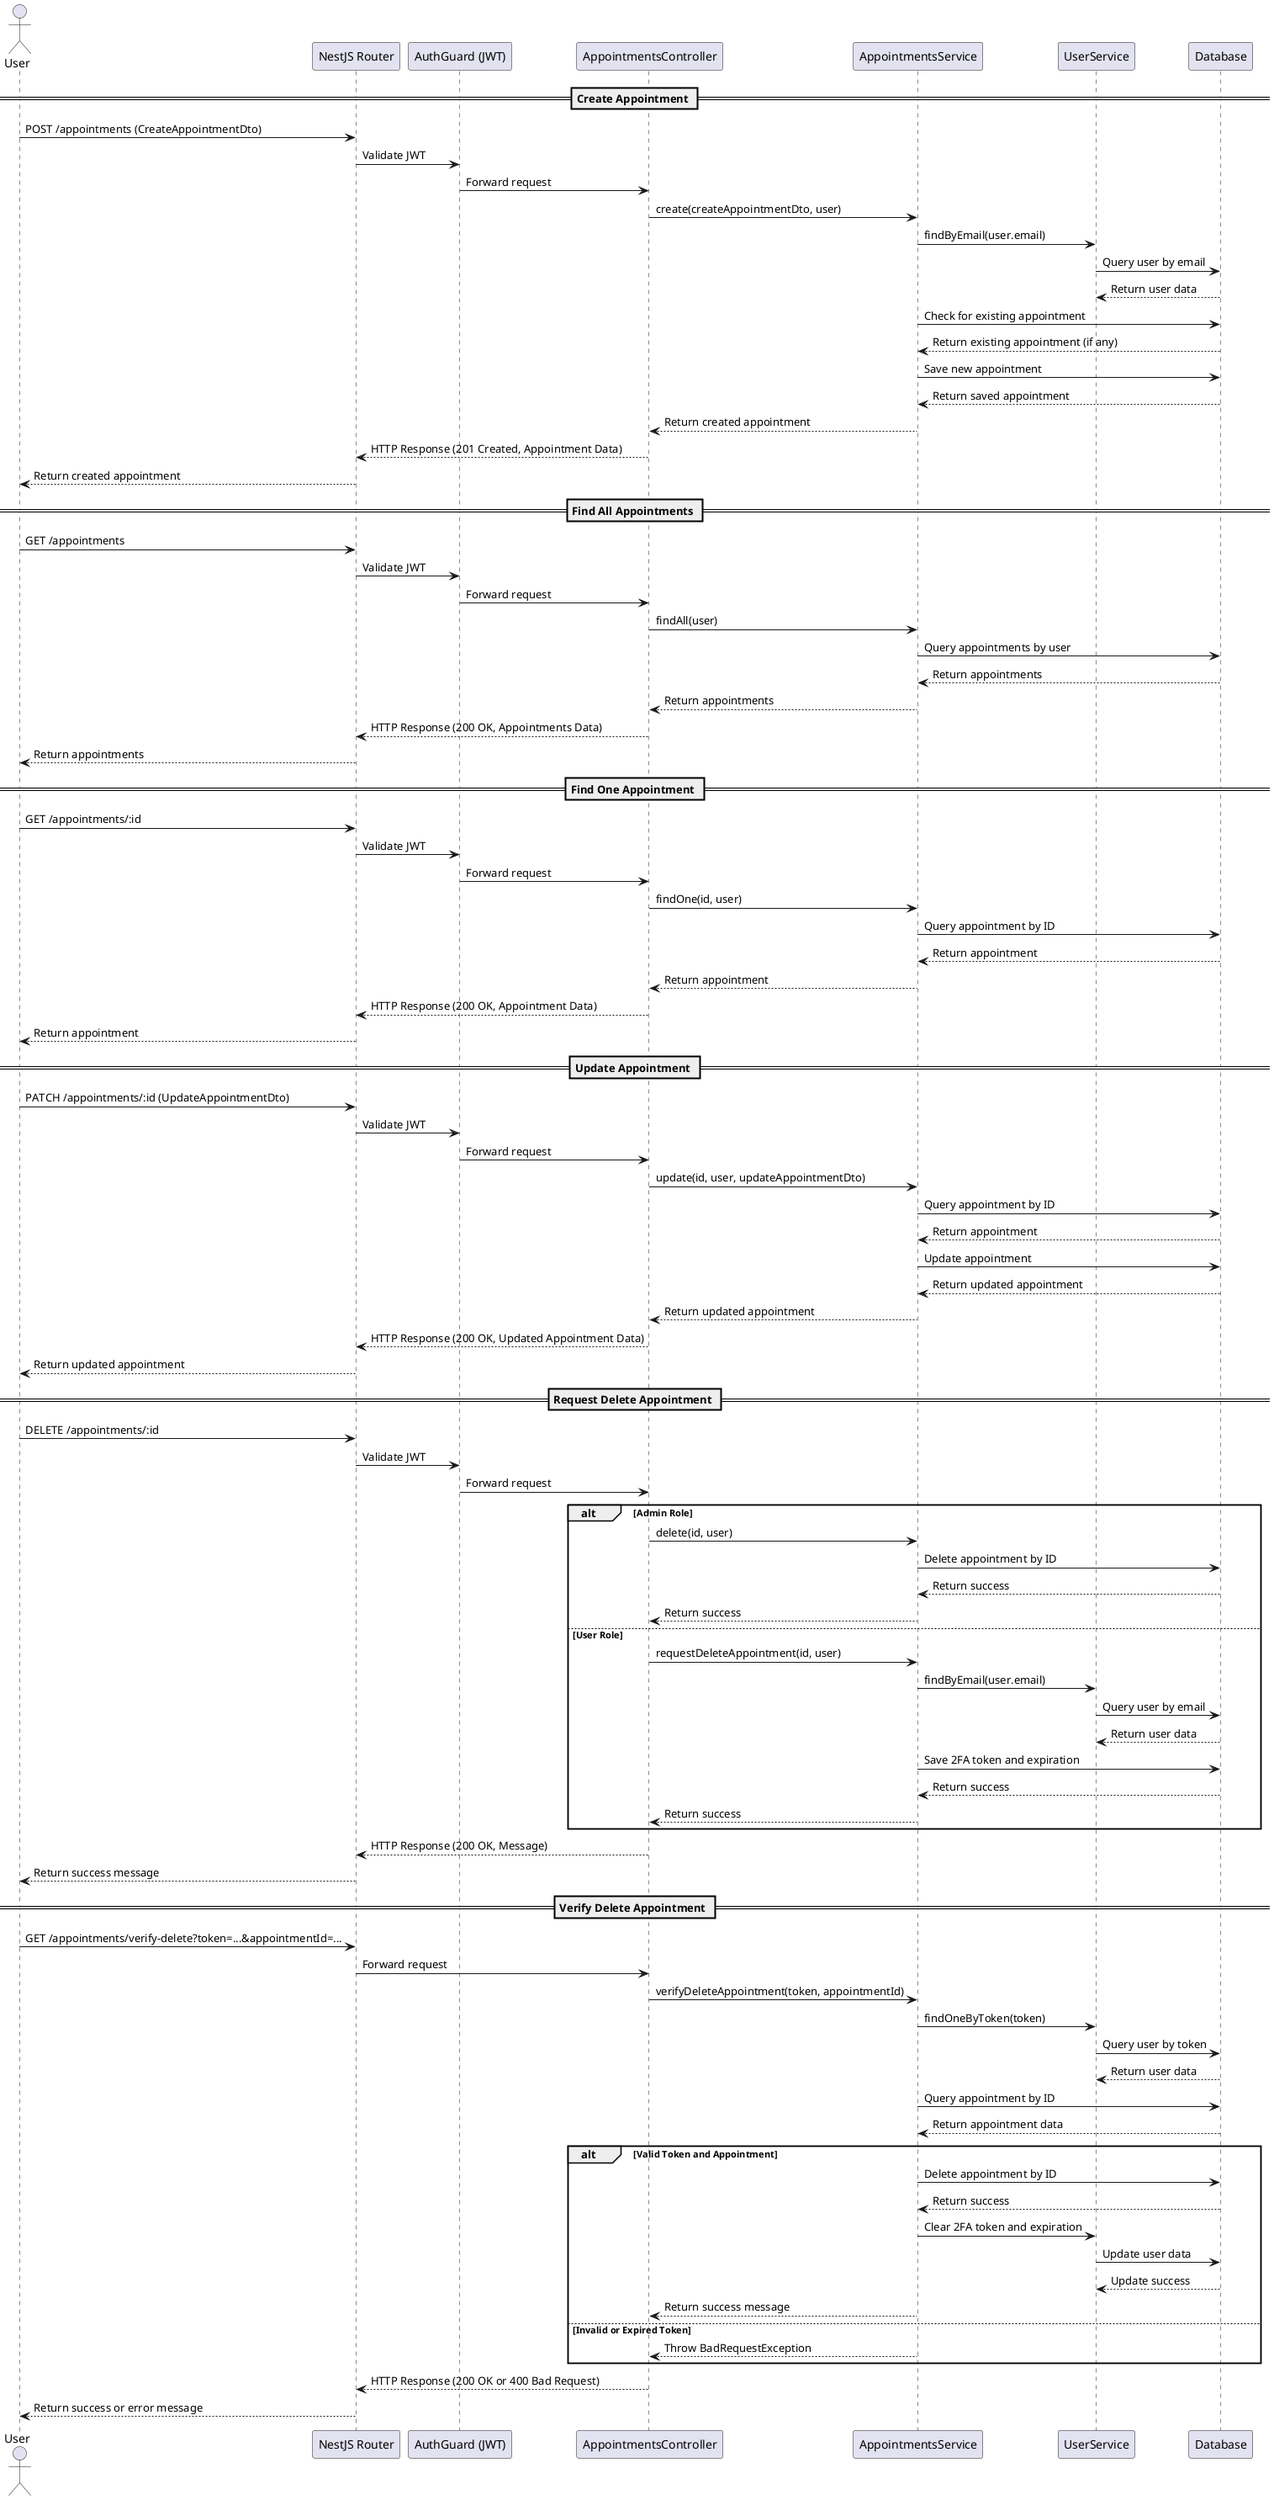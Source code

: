 @startuml

actor User
participant "NestJS Router" as Router
participant "AuthGuard (JWT)" as AuthGuard
participant "AppointmentsController" as Controller
participant "AppointmentsService" as Service
participant "UserService" as UserService
participant "Database" as Database

== Create Appointment ==
User -> Router: POST /appointments (CreateAppointmentDto)
Router -> AuthGuard: Validate JWT
AuthGuard -> Controller: Forward request
Controller -> Service: create(createAppointmentDto, user)
Service -> UserService: findByEmail(user.email)
UserService -> Database: Query user by email
Database --> UserService: Return user data
Service -> Database: Check for existing appointment
Database --> Service: Return existing appointment (if any)
Service -> Database: Save new appointment
Database --> Service: Return saved appointment
Service --> Controller: Return created appointment
Controller --> Router: HTTP Response (201 Created, Appointment Data)
Router --> User: Return created appointment

== Find All Appointments ==
User -> Router: GET /appointments
Router -> AuthGuard: Validate JWT
AuthGuard -> Controller: Forward request
Controller -> Service: findAll(user)
Service -> Database: Query appointments by user
Database --> Service: Return appointments
Service --> Controller: Return appointments
Controller --> Router: HTTP Response (200 OK, Appointments Data)
Router --> User: Return appointments

== Find One Appointment ==
User -> Router: GET /appointments/:id
Router -> AuthGuard: Validate JWT
AuthGuard -> Controller: Forward request
Controller -> Service: findOne(id, user)
Service -> Database: Query appointment by ID
Database --> Service: Return appointment
Service --> Controller: Return appointment
Controller --> Router: HTTP Response (200 OK, Appointment Data)
Router --> User: Return appointment

== Update Appointment ==
User -> Router: PATCH /appointments/:id (UpdateAppointmentDto)
Router -> AuthGuard: Validate JWT
AuthGuard -> Controller: Forward request
Controller -> Service: update(id, user, updateAppointmentDto)
Service -> Database: Query appointment by ID
Database --> Service: Return appointment
Service -> Database: Update appointment
Database --> Service: Return updated appointment
Service --> Controller: Return updated appointment
Controller --> Router: HTTP Response (200 OK, Updated Appointment Data)
Router --> User: Return updated appointment

== Request Delete Appointment ==
User -> Router: DELETE /appointments/:id
Router -> AuthGuard: Validate JWT
AuthGuard -> Controller: Forward request
alt Admin Role
  Controller -> Service: delete(id, user)
  Service -> Database: Delete appointment by ID
  Database --> Service: Return success
  Service --> Controller: Return success
else User Role
  Controller -> Service: requestDeleteAppointment(id, user)
  Service -> UserService: findByEmail(user.email)
  UserService -> Database: Query user by email
  Database --> UserService: Return user data
  Service -> Database: Save 2FA token and expiration
  Database --> Service: Return success
  Service --> Controller: Return success
end
Controller --> Router: HTTP Response (200 OK, Message)
Router --> User: Return success message

== Verify Delete Appointment ==
User -> Router: GET /appointments/verify-delete?token=...&appointmentId=...
Router -> Controller: Forward request
Controller -> Service: verifyDeleteAppointment(token, appointmentId)
Service -> UserService: findOneByToken(token)
UserService -> Database: Query user by token
Database --> UserService: Return user data
Service -> Database: Query appointment by ID
Database --> Service: Return appointment data
alt Valid Token and Appointment
  Service -> Database: Delete appointment by ID
  Database --> Service: Return success
  Service -> UserService: Clear 2FA token and expiration
  UserService -> Database: Update user data
  Database --> UserService: Update success
  Service --> Controller: Return success message
else Invalid or Expired Token
  Service --> Controller: Throw BadRequestException
end
Controller --> Router: HTTP Response (200 OK or 400 Bad Request)
Router --> User: Return success or error message

@enduml
